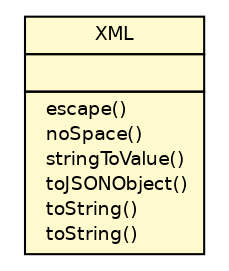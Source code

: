#!/usr/local/bin/dot
#
# Class diagram 
# Generated by UMLGraph version 5.2 (http://www.umlgraph.org/)
#

digraph G {
	edge [fontname="Helvetica",fontsize=10,labelfontname="Helvetica",labelfontsize=10];
	node [fontname="Helvetica",fontsize=10,shape=plaintext];
	nodesep=0.25;
	ranksep=0.5;
	// org.json.heyzap.XML
	c8241 [label=<<table title="org.json.heyzap.XML" border="0" cellborder="1" cellspacing="0" cellpadding="2" port="p" bgcolor="lemonChiffon" href="./XML.html">
		<tr><td><table border="0" cellspacing="0" cellpadding="1">
<tr><td align="center" balign="center"> XML </td></tr>
		</table></td></tr>
		<tr><td><table border="0" cellspacing="0" cellpadding="1">
<tr><td align="left" balign="left">  </td></tr>
		</table></td></tr>
		<tr><td><table border="0" cellspacing="0" cellpadding="1">
<tr><td align="left" balign="left">  escape() </td></tr>
<tr><td align="left" balign="left">  noSpace() </td></tr>
<tr><td align="left" balign="left">  stringToValue() </td></tr>
<tr><td align="left" balign="left">  toJSONObject() </td></tr>
<tr><td align="left" balign="left">  toString() </td></tr>
<tr><td align="left" balign="left">  toString() </td></tr>
		</table></td></tr>
		</table>>, fontname="Helvetica", fontcolor="black", fontsize=9.0];
}

